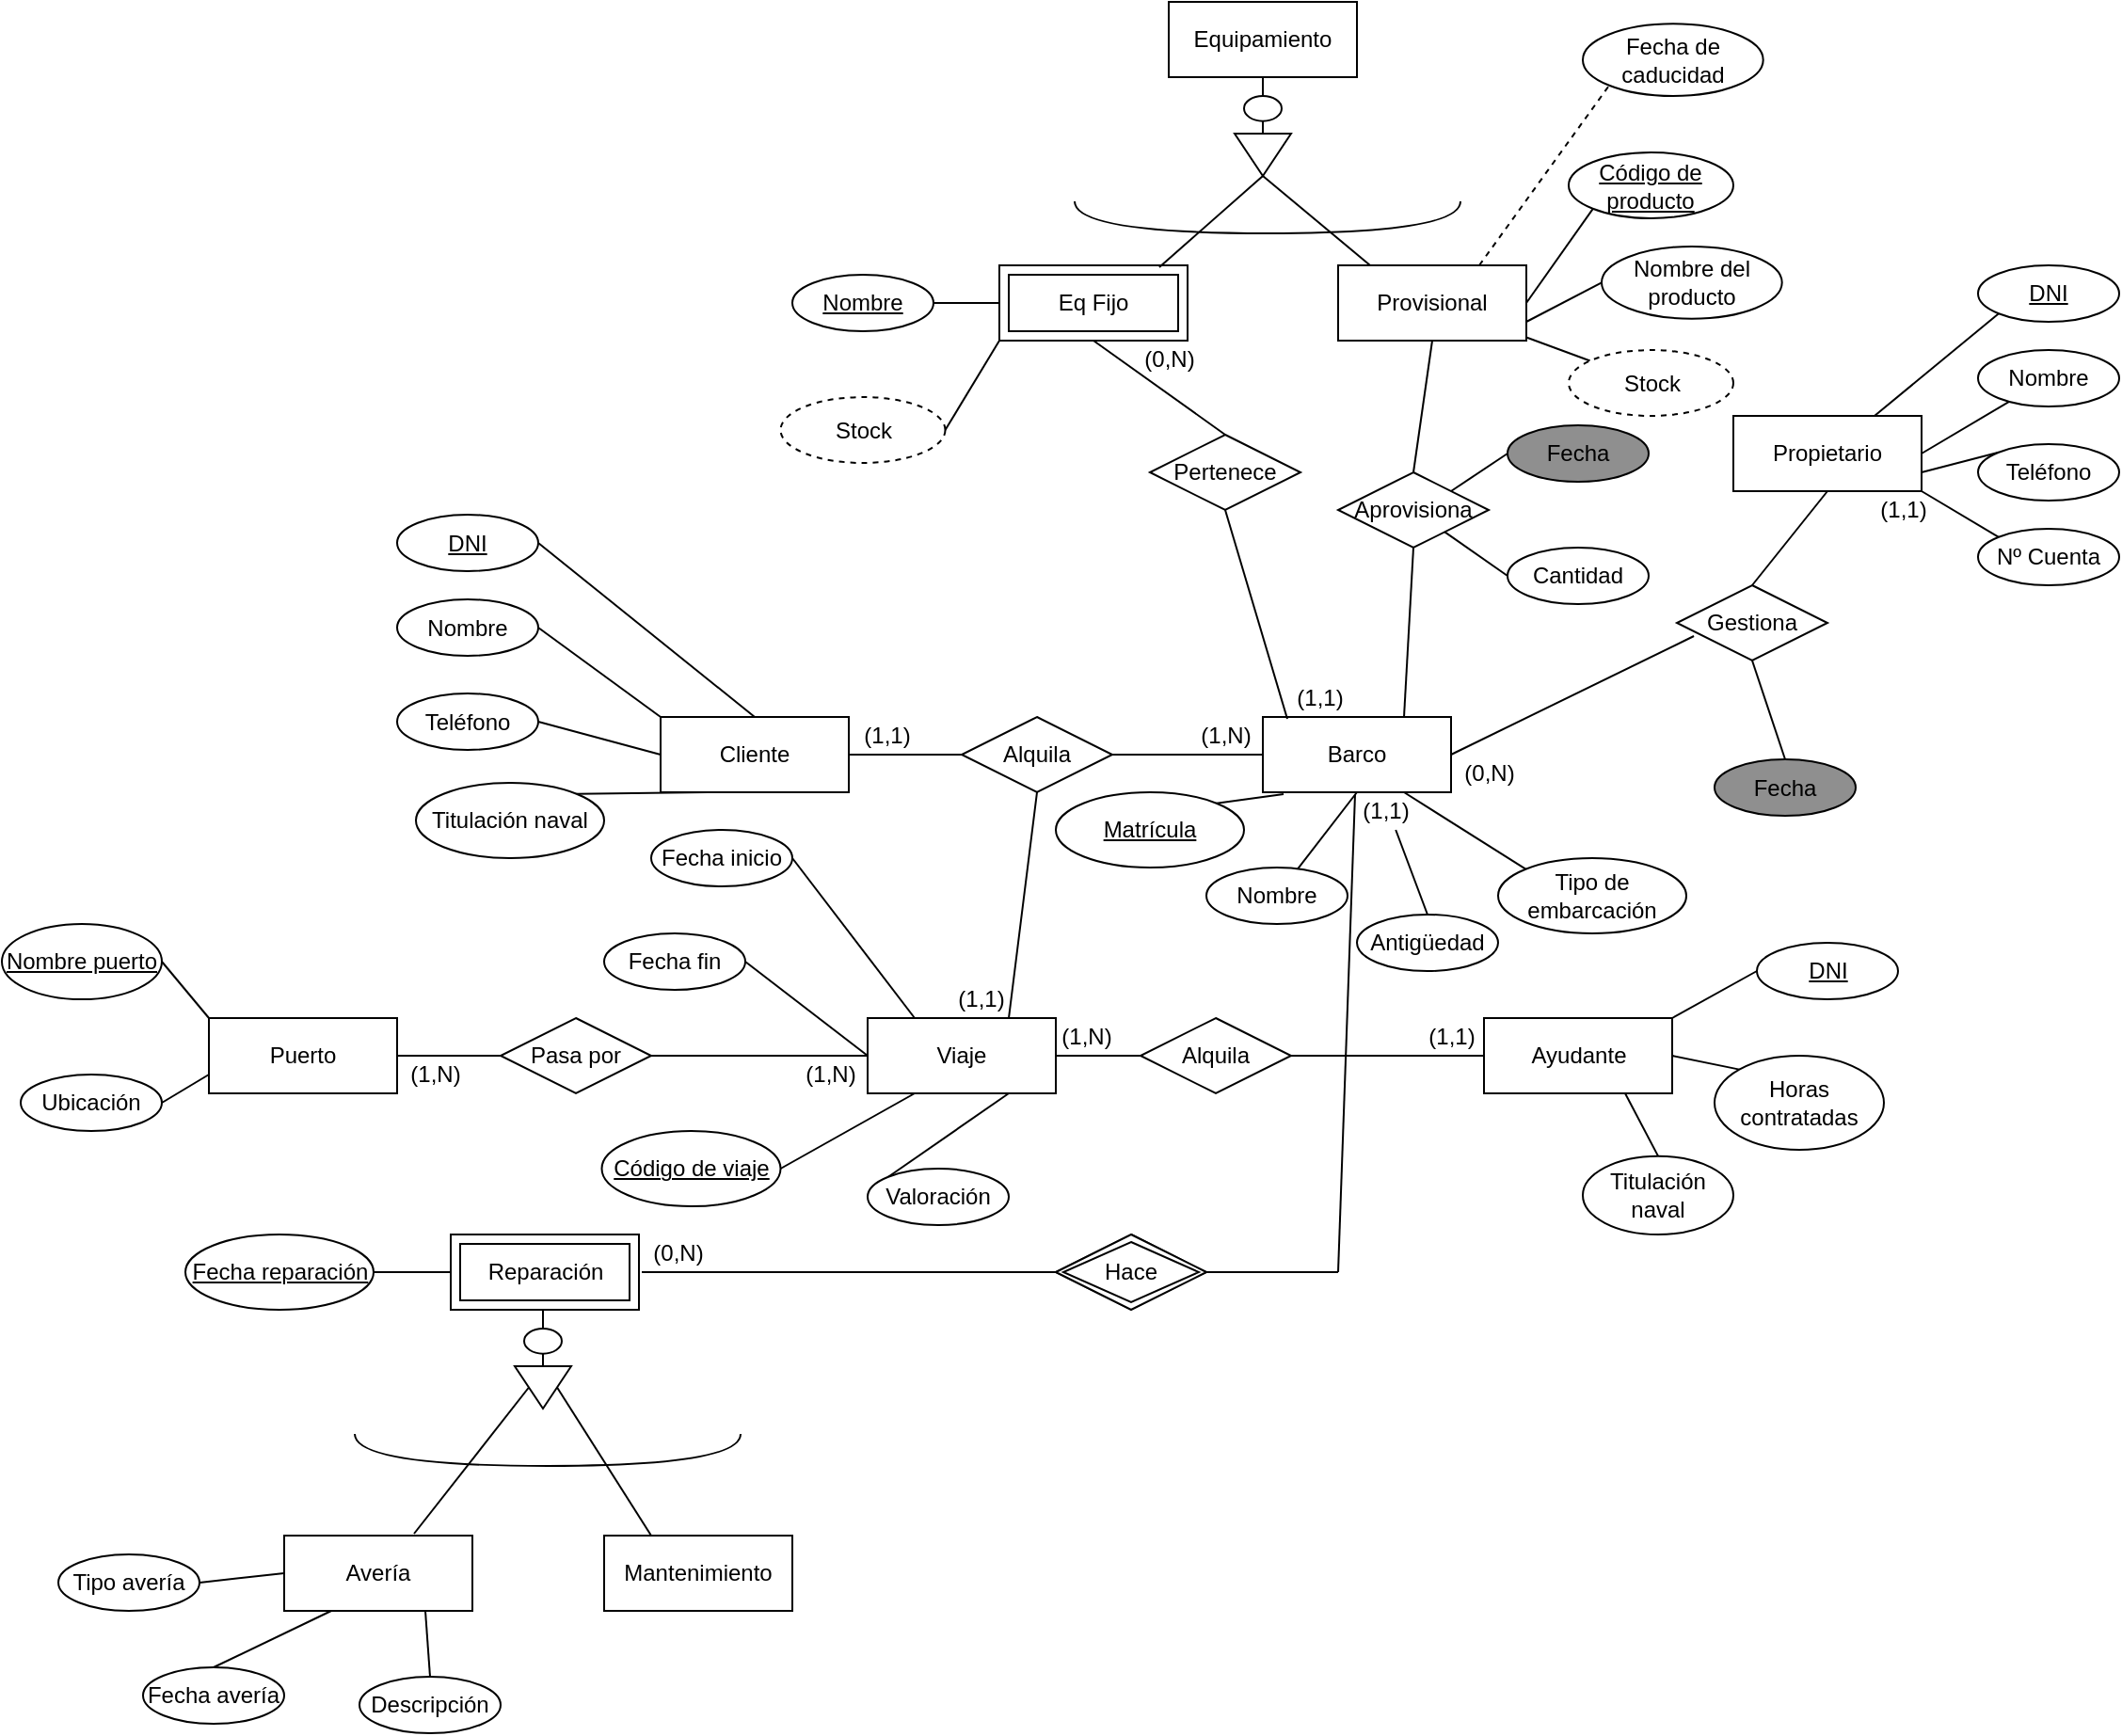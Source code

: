 <mxfile version="13.9.0" type="device"><diagram id="R2lEEEUBdFMjLlhIrx00" name="Page-1"><mxGraphModel dx="2073" dy="908" grid="0" gridSize="10" guides="1" tooltips="1" connect="1" arrows="1" fold="1" page="0" pageScale="1" pageWidth="850" pageHeight="1100" math="0" shadow="0" extFonts="Permanent Marker^https://fonts.googleapis.com/css?family=Permanent+Marker"><root><mxCell id="0"/><mxCell id="1" parent="0"/><mxCell id="QF-dK1uG4Sk2gMCB4cIY-15" style="edgeStyle=none;rounded=0;orthogonalLoop=1;jettySize=auto;html=1;exitX=0.11;exitY=1.025;exitDx=0;exitDy=0;endArrow=none;endFill=0;strokeColor=#000000;entryX=1;entryY=0;entryDx=0;entryDy=0;exitPerimeter=0;" parent="1" source="QF-dK1uG4Sk2gMCB4cIY-2" target="QF-dK1uG4Sk2gMCB4cIY-14" edge="1"><mxGeometry relative="1" as="geometry"><mxPoint x="185" y="70" as="targetPoint"/></mxGeometry></mxCell><mxCell id="QF-dK1uG4Sk2gMCB4cIY-17" style="edgeStyle=none;rounded=0;orthogonalLoop=1;jettySize=auto;html=1;exitX=1;exitY=0.5;exitDx=0;exitDy=0;endArrow=none;endFill=0;strokeColor=#000000;entryX=0.113;entryY=0.675;entryDx=0;entryDy=0;entryPerimeter=0;" parent="1" source="QF-dK1uG4Sk2gMCB4cIY-2" target="QF-dK1uG4Sk2gMCB4cIY-25" edge="1"><mxGeometry relative="1" as="geometry"><mxPoint x="480" y="330" as="targetPoint"/></mxGeometry></mxCell><mxCell id="QF-dK1uG4Sk2gMCB4cIY-24" style="edgeStyle=none;rounded=0;orthogonalLoop=1;jettySize=auto;html=1;exitX=1;exitY=0.5;exitDx=0;exitDy=0;entryX=0;entryY=0.5;entryDx=0;entryDy=0;endArrow=none;endFill=0;strokeColor=#000000;" parent="1" source="QF-dK1uG4Sk2gMCB4cIY-2" target="QF-dK1uG4Sk2gMCB4cIY-19" edge="1"><mxGeometry relative="1" as="geometry"/></mxCell><mxCell id="zEP2oecPzIsx3I8dMnCr-19" style="edgeStyle=none;rounded=0;orthogonalLoop=1;jettySize=auto;html=1;exitX=0.5;exitY=1;exitDx=0;exitDy=0;endArrow=none;endFill=0;" parent="1" source="QF-dK1uG4Sk2gMCB4cIY-2" target="zEP2oecPzIsx3I8dMnCr-17" edge="1"><mxGeometry relative="1" as="geometry"/></mxCell><mxCell id="QF-dK1uG4Sk2gMCB4cIY-2" value="Barco" style="whiteSpace=wrap;html=1;align=center;" parent="1" vertex="1"><mxGeometry x="370" y="390" width="100" height="40" as="geometry"/></mxCell><mxCell id="zEP2oecPzIsx3I8dMnCr-6" style="rounded=0;orthogonalLoop=1;jettySize=auto;html=1;exitX=1;exitY=0.75;exitDx=0;exitDy=0;entryX=0;entryY=0;entryDx=0;entryDy=0;endArrow=none;endFill=0;" parent="1" source="QF-dK1uG4Sk2gMCB4cIY-5" target="zEP2oecPzIsx3I8dMnCr-3" edge="1"><mxGeometry relative="1" as="geometry"/></mxCell><mxCell id="zEP2oecPzIsx3I8dMnCr-7" style="edgeStyle=none;rounded=0;orthogonalLoop=1;jettySize=auto;html=1;exitX=1;exitY=0.5;exitDx=0;exitDy=0;endArrow=none;endFill=0;" parent="1" source="QF-dK1uG4Sk2gMCB4cIY-5" target="zEP2oecPzIsx3I8dMnCr-2" edge="1"><mxGeometry relative="1" as="geometry"/></mxCell><mxCell id="zEP2oecPzIsx3I8dMnCr-8" style="edgeStyle=none;rounded=0;orthogonalLoop=1;jettySize=auto;html=1;exitX=0.75;exitY=0;exitDx=0;exitDy=0;entryX=0;entryY=1;entryDx=0;entryDy=0;endArrow=none;endFill=0;" parent="1" source="QF-dK1uG4Sk2gMCB4cIY-5" target="zEP2oecPzIsx3I8dMnCr-1" edge="1"><mxGeometry relative="1" as="geometry"/></mxCell><mxCell id="zEP2oecPzIsx3I8dMnCr-31" style="edgeStyle=none;rounded=0;orthogonalLoop=1;jettySize=auto;html=1;exitX=1;exitY=1;exitDx=0;exitDy=0;entryX=0;entryY=0;entryDx=0;entryDy=0;endArrow=none;endFill=0;" parent="1" source="QF-dK1uG4Sk2gMCB4cIY-5" target="zEP2oecPzIsx3I8dMnCr-30" edge="1"><mxGeometry relative="1" as="geometry"/></mxCell><mxCell id="QF-dK1uG4Sk2gMCB4cIY-5" value="Propietario" style="whiteSpace=wrap;html=1;align=center;" parent="1" vertex="1"><mxGeometry x="620" y="230" width="100" height="40" as="geometry"/></mxCell><mxCell id="QF-dK1uG4Sk2gMCB4cIY-6" value="&lt;div&gt;Cliente&lt;/div&gt;" style="whiteSpace=wrap;html=1;align=center;" parent="1" vertex="1"><mxGeometry x="50" y="390" width="100" height="40" as="geometry"/></mxCell><mxCell id="zEP2oecPzIsx3I8dMnCr-98" style="edgeStyle=none;rounded=0;orthogonalLoop=1;jettySize=auto;html=1;exitX=1;exitY=0;exitDx=0;exitDy=0;entryX=0;entryY=0.5;entryDx=0;entryDy=0;endArrow=none;endFill=0;" parent="1" source="QF-dK1uG4Sk2gMCB4cIY-7" target="zEP2oecPzIsx3I8dMnCr-97" edge="1"><mxGeometry relative="1" as="geometry"/></mxCell><mxCell id="zEP2oecPzIsx3I8dMnCr-99" style="edgeStyle=none;rounded=0;orthogonalLoop=1;jettySize=auto;html=1;exitX=1;exitY=0.5;exitDx=0;exitDy=0;entryX=0;entryY=0;entryDx=0;entryDy=0;endArrow=none;endFill=0;" parent="1" source="QF-dK1uG4Sk2gMCB4cIY-7" target="zEP2oecPzIsx3I8dMnCr-96" edge="1"><mxGeometry relative="1" as="geometry"/></mxCell><mxCell id="zEP2oecPzIsx3I8dMnCr-100" style="edgeStyle=none;rounded=0;orthogonalLoop=1;jettySize=auto;html=1;exitX=0.75;exitY=1;exitDx=0;exitDy=0;entryX=0.5;entryY=0;entryDx=0;entryDy=0;endArrow=none;endFill=0;" parent="1" source="QF-dK1uG4Sk2gMCB4cIY-7" target="zEP2oecPzIsx3I8dMnCr-95" edge="1"><mxGeometry relative="1" as="geometry"/></mxCell><mxCell id="QF-dK1uG4Sk2gMCB4cIY-7" value="Ayudante" style="whiteSpace=wrap;html=1;align=center;" parent="1" vertex="1"><mxGeometry x="487.5" y="550" width="100" height="40" as="geometry"/></mxCell><mxCell id="zEP2oecPzIsx3I8dMnCr-85" style="edgeStyle=none;rounded=0;orthogonalLoop=1;jettySize=auto;html=1;exitX=0.75;exitY=1;exitDx=0;exitDy=0;entryX=0;entryY=0;entryDx=0;entryDy=0;endArrow=none;endFill=0;" parent="1" source="QF-dK1uG4Sk2gMCB4cIY-8" target="zEP2oecPzIsx3I8dMnCr-84" edge="1"><mxGeometry relative="1" as="geometry"/></mxCell><mxCell id="zEP2oecPzIsx3I8dMnCr-87" style="edgeStyle=none;rounded=0;orthogonalLoop=1;jettySize=auto;html=1;exitX=0;exitY=0.5;exitDx=0;exitDy=0;endArrow=none;endFill=0;" parent="1" source="QF-dK1uG4Sk2gMCB4cIY-10" edge="1"><mxGeometry relative="1" as="geometry"><mxPoint x="-20" y="570" as="targetPoint"/></mxGeometry></mxCell><mxCell id="zEP2oecPzIsx3I8dMnCr-94" style="edgeStyle=none;rounded=0;orthogonalLoop=1;jettySize=auto;html=1;exitX=1;exitY=0.5;exitDx=0;exitDy=0;entryX=0;entryY=0.5;entryDx=0;entryDy=0;endArrow=none;endFill=0;" parent="1" source="QF-dK1uG4Sk2gMCB4cIY-8" target="zEP2oecPzIsx3I8dMnCr-92" edge="1"><mxGeometry relative="1" as="geometry"/></mxCell><mxCell id="QF-dK1uG4Sk2gMCB4cIY-8" value="Viaje" style="whiteSpace=wrap;html=1;align=center;" parent="1" vertex="1"><mxGeometry x="160" y="550" width="100" height="40" as="geometry"/></mxCell><mxCell id="QF-dK1uG4Sk2gMCB4cIY-9" value="Mantenimiento" style="whiteSpace=wrap;html=1;align=center;" parent="1" vertex="1"><mxGeometry x="20" y="825" width="100" height="40" as="geometry"/></mxCell><mxCell id="QF-dK1uG4Sk2gMCB4cIY-40" style="edgeStyle=none;rounded=0;orthogonalLoop=1;jettySize=auto;html=1;exitX=0.5;exitY=1;exitDx=0;exitDy=0;endArrow=none;endFill=0;strokeColor=#000000;entryX=0.5;entryY=0;entryDx=0;entryDy=0;" parent="1" source="QF-dK1uG4Sk2gMCB4cIY-13" target="QF-dK1uG4Sk2gMCB4cIY-47" edge="1"><mxGeometry relative="1" as="geometry"/></mxCell><mxCell id="QF-dK1uG4Sk2gMCB4cIY-53" style="edgeStyle=none;rounded=0;orthogonalLoop=1;jettySize=auto;html=1;exitX=0;exitY=0.5;exitDx=0;exitDy=0;entryX=1;entryY=0.5;entryDx=0;entryDy=0;endArrow=none;endFill=0;strokeColor=#000000;" parent="1" source="QF-dK1uG4Sk2gMCB4cIY-13" target="QF-dK1uG4Sk2gMCB4cIY-52" edge="1"><mxGeometry relative="1" as="geometry"/></mxCell><mxCell id="QF-dK1uG4Sk2gMCB4cIY-13" value="Eq Fijo" style="shape=ext;margin=3;double=1;whiteSpace=wrap;html=1;align=center;strokeColor=#000000;" parent="1" vertex="1"><mxGeometry x="230" y="150" width="100" height="40" as="geometry"/></mxCell><mxCell id="QF-dK1uG4Sk2gMCB4cIY-14" value="Matrícula" style="ellipse;whiteSpace=wrap;html=1;align=center;fontStyle=4;strokeColor=#000000;" parent="1" vertex="1"><mxGeometry x="260" y="430" width="100" height="40" as="geometry"/></mxCell><mxCell id="QF-dK1uG4Sk2gMCB4cIY-23" style="edgeStyle=none;rounded=0;orthogonalLoop=1;jettySize=auto;html=1;exitX=1;exitY=0.5;exitDx=0;exitDy=0;entryX=1;entryY=0.5;entryDx=0;entryDy=0;endArrow=none;endFill=0;strokeColor=#000000;" parent="1" source="QF-dK1uG4Sk2gMCB4cIY-19" target="QF-dK1uG4Sk2gMCB4cIY-6" edge="1"><mxGeometry relative="1" as="geometry"/></mxCell><mxCell id="zEP2oecPzIsx3I8dMnCr-77" style="edgeStyle=none;rounded=0;orthogonalLoop=1;jettySize=auto;html=1;exitX=0.5;exitY=1;exitDx=0;exitDy=0;entryX=0.75;entryY=0;entryDx=0;entryDy=0;endArrow=none;endFill=0;" parent="1" source="QF-dK1uG4Sk2gMCB4cIY-19" target="QF-dK1uG4Sk2gMCB4cIY-8" edge="1"><mxGeometry relative="1" as="geometry"/></mxCell><mxCell id="QF-dK1uG4Sk2gMCB4cIY-19" value="Alquila" style="shape=rhombus;perimeter=rhombusPerimeter;whiteSpace=wrap;html=1;align=center;strokeColor=#000000;" parent="1" vertex="1"><mxGeometry x="210" y="390" width="80" height="40" as="geometry"/></mxCell><mxCell id="QF-dK1uG4Sk2gMCB4cIY-29" style="edgeStyle=none;rounded=0;orthogonalLoop=1;jettySize=auto;html=1;exitX=0.5;exitY=0;exitDx=0;exitDy=0;entryX=0.5;entryY=1;entryDx=0;entryDy=0;endArrow=none;endFill=0;strokeColor=#000000;" parent="1" source="QF-dK1uG4Sk2gMCB4cIY-25" target="QF-dK1uG4Sk2gMCB4cIY-5" edge="1"><mxGeometry relative="1" as="geometry"/></mxCell><mxCell id="QF-dK1uG4Sk2gMCB4cIY-25" value="Gestiona" style="shape=rhombus;perimeter=rhombusPerimeter;whiteSpace=wrap;html=1;align=center;strokeColor=#000000;" parent="1" vertex="1"><mxGeometry x="590" y="320" width="80" height="40" as="geometry"/></mxCell><mxCell id="QF-dK1uG4Sk2gMCB4cIY-30" value="(1,1)" style="text;html=1;align=center;verticalAlign=middle;resizable=0;points=[];autosize=1;" parent="1" vertex="1"><mxGeometry x="150" y="390" width="40" height="20" as="geometry"/></mxCell><mxCell id="QF-dK1uG4Sk2gMCB4cIY-31" value="(1,N)" style="text;html=1;align=center;verticalAlign=middle;resizable=0;points=[];autosize=1;" parent="1" vertex="1"><mxGeometry x="330" y="390" width="40" height="20" as="geometry"/></mxCell><mxCell id="QF-dK1uG4Sk2gMCB4cIY-32" value="(0,N)" style="text;html=1;align=center;verticalAlign=middle;resizable=0;points=[];autosize=1;" parent="1" vertex="1"><mxGeometry x="470" y="410" width="40" height="20" as="geometry"/></mxCell><mxCell id="QF-dK1uG4Sk2gMCB4cIY-33" value="(1,1)" style="text;html=1;align=center;verticalAlign=middle;resizable=0;points=[];autosize=1;" parent="1" vertex="1"><mxGeometry x="690" y="270" width="40" height="20" as="geometry"/></mxCell><mxCell id="QF-dK1uG4Sk2gMCB4cIY-60" style="edgeStyle=none;rounded=0;orthogonalLoop=1;jettySize=auto;html=1;exitX=1;exitY=0.5;exitDx=0;exitDy=0;entryX=0;entryY=1;entryDx=0;entryDy=0;endArrow=none;endFill=0;strokeColor=#000000;" parent="1" source="QF-dK1uG4Sk2gMCB4cIY-34" target="QF-dK1uG4Sk2gMCB4cIY-59" edge="1"><mxGeometry relative="1" as="geometry"/></mxCell><mxCell id="zEP2oecPzIsx3I8dMnCr-25" style="edgeStyle=none;rounded=0;orthogonalLoop=1;jettySize=auto;html=1;exitX=1;exitY=0.75;exitDx=0;exitDy=0;entryX=0;entryY=0.5;entryDx=0;entryDy=0;endArrow=none;endFill=0;" parent="1" source="QF-dK1uG4Sk2gMCB4cIY-34" target="zEP2oecPzIsx3I8dMnCr-24" edge="1"><mxGeometry relative="1" as="geometry"/></mxCell><mxCell id="zEP2oecPzIsx3I8dMnCr-26" style="edgeStyle=none;rounded=0;orthogonalLoop=1;jettySize=auto;html=1;exitX=0.75;exitY=0;exitDx=0;exitDy=0;endArrow=none;endFill=0;entryX=0;entryY=1;entryDx=0;entryDy=0;dashed=1;" parent="1" source="QF-dK1uG4Sk2gMCB4cIY-34" target="zEP2oecPzIsx3I8dMnCr-27" edge="1"><mxGeometry relative="1" as="geometry"><mxPoint x="540" y="60" as="targetPoint"/></mxGeometry></mxCell><mxCell id="QF-dK1uG4Sk2gMCB4cIY-34" value="Provisional" style="whiteSpace=wrap;html=1;align=center;" parent="1" vertex="1"><mxGeometry x="410" y="150" width="100" height="40" as="geometry"/></mxCell><mxCell id="QF-dK1uG4Sk2gMCB4cIY-42" style="edgeStyle=none;rounded=0;orthogonalLoop=1;jettySize=auto;html=1;exitX=0.5;exitY=1;exitDx=0;exitDy=0;entryX=0.5;entryY=0;entryDx=0;entryDy=0;endArrow=none;endFill=0;strokeColor=#000000;" parent="1" source="QF-dK1uG4Sk2gMCB4cIY-35" target="QF-dK1uG4Sk2gMCB4cIY-41" edge="1"><mxGeometry relative="1" as="geometry"/></mxCell><mxCell id="QF-dK1uG4Sk2gMCB4cIY-35" value="Equipamiento" style="whiteSpace=wrap;html=1;align=center;" parent="1" vertex="1"><mxGeometry x="320" y="10" width="100" height="40" as="geometry"/></mxCell><mxCell id="QF-dK1uG4Sk2gMCB4cIY-44" style="edgeStyle=none;rounded=0;orthogonalLoop=1;jettySize=auto;html=1;exitX=1;exitY=0.5;exitDx=0;exitDy=0;entryX=0.17;entryY=0;entryDx=0;entryDy=0;entryPerimeter=0;endArrow=none;endFill=0;strokeColor=#000000;" parent="1" source="QF-dK1uG4Sk2gMCB4cIY-38" target="QF-dK1uG4Sk2gMCB4cIY-34" edge="1"><mxGeometry relative="1" as="geometry"/></mxCell><mxCell id="QF-dK1uG4Sk2gMCB4cIY-45" style="edgeStyle=none;rounded=0;orthogonalLoop=1;jettySize=auto;html=1;exitX=1;exitY=0.5;exitDx=0;exitDy=0;entryX=0.85;entryY=0.025;entryDx=0;entryDy=0;entryPerimeter=0;endArrow=none;endFill=0;strokeColor=#000000;" parent="1" source="QF-dK1uG4Sk2gMCB4cIY-38" target="QF-dK1uG4Sk2gMCB4cIY-13" edge="1"><mxGeometry relative="1" as="geometry"/></mxCell><mxCell id="QF-dK1uG4Sk2gMCB4cIY-38" value="" style="triangle;whiteSpace=wrap;html=1;strokeColor=#000000;direction=south;" parent="1" vertex="1"><mxGeometry x="355" y="80" width="30" height="22.5" as="geometry"/></mxCell><mxCell id="QF-dK1uG4Sk2gMCB4cIY-43" style="edgeStyle=none;rounded=0;orthogonalLoop=1;jettySize=auto;html=1;exitX=0.5;exitY=1;exitDx=0;exitDy=0;entryX=0;entryY=0.5;entryDx=0;entryDy=0;endArrow=none;endFill=0;strokeColor=#000000;" parent="1" source="QF-dK1uG4Sk2gMCB4cIY-41" target="QF-dK1uG4Sk2gMCB4cIY-38" edge="1"><mxGeometry relative="1" as="geometry"/></mxCell><mxCell id="QF-dK1uG4Sk2gMCB4cIY-41" value="" style="ellipse;whiteSpace=wrap;html=1;strokeColor=#000000;" parent="1" vertex="1"><mxGeometry x="360" y="60" width="20" height="13.33" as="geometry"/></mxCell><mxCell id="QF-dK1uG4Sk2gMCB4cIY-46" value="" style="endArrow=none;html=1;strokeColor=#000000;edgeStyle=orthogonalEdgeStyle;curved=1;" parent="1" edge="1"><mxGeometry width="50" height="50" relative="1" as="geometry"><mxPoint x="270" y="116" as="sourcePoint"/><mxPoint x="475" y="116" as="targetPoint"/><Array as="points"><mxPoint x="270" y="133"/><mxPoint x="475" y="133"/></Array></mxGeometry></mxCell><mxCell id="QF-dK1uG4Sk2gMCB4cIY-48" style="rounded=0;orthogonalLoop=1;jettySize=auto;html=1;exitX=0.5;exitY=1;exitDx=0;exitDy=0;entryX=0.13;entryY=0.025;entryDx=0;entryDy=0;endArrow=none;endFill=0;strokeColor=#000000;entryPerimeter=0;" parent="1" source="QF-dK1uG4Sk2gMCB4cIY-47" target="QF-dK1uG4Sk2gMCB4cIY-2" edge="1"><mxGeometry relative="1" as="geometry"/></mxCell><mxCell id="QF-dK1uG4Sk2gMCB4cIY-47" value="Pertenece" style="shape=rhombus;perimeter=rhombusPerimeter;whiteSpace=wrap;html=1;align=center;strokeColor=#000000;" parent="1" vertex="1"><mxGeometry x="310" y="240" width="80" height="40" as="geometry"/></mxCell><mxCell id="QF-dK1uG4Sk2gMCB4cIY-49" value="(1,1)" style="text;html=1;align=center;verticalAlign=middle;resizable=0;points=[];autosize=1;" parent="1" vertex="1"><mxGeometry x="380" y="370" width="40" height="20" as="geometry"/></mxCell><mxCell id="QF-dK1uG4Sk2gMCB4cIY-51" value="(0,N)" style="text;html=1;align=center;verticalAlign=middle;resizable=0;points=[];autosize=1;" parent="1" vertex="1"><mxGeometry x="300" y="190" width="40" height="20" as="geometry"/></mxCell><mxCell id="QF-dK1uG4Sk2gMCB4cIY-52" value="&lt;u&gt;Nombre&lt;/u&gt;" style="ellipse;whiteSpace=wrap;html=1;align=center;strokeColor=#000000;" parent="1" vertex="1"><mxGeometry x="120" y="155" width="75" height="30" as="geometry"/></mxCell><mxCell id="QF-dK1uG4Sk2gMCB4cIY-56" style="edgeStyle=none;rounded=0;orthogonalLoop=1;jettySize=auto;html=1;exitX=0.5;exitY=1;exitDx=0;exitDy=0;entryX=0.75;entryY=0;entryDx=0;entryDy=0;endArrow=none;endFill=0;strokeColor=#000000;" parent="1" source="QF-dK1uG4Sk2gMCB4cIY-54" target="QF-dK1uG4Sk2gMCB4cIY-2" edge="1"><mxGeometry relative="1" as="geometry"/></mxCell><mxCell id="QF-dK1uG4Sk2gMCB4cIY-57" style="edgeStyle=none;rounded=0;orthogonalLoop=1;jettySize=auto;html=1;exitX=0.5;exitY=0;exitDx=0;exitDy=0;entryX=0.5;entryY=1;entryDx=0;entryDy=0;endArrow=none;endFill=0;strokeColor=#000000;" parent="1" source="QF-dK1uG4Sk2gMCB4cIY-54" target="QF-dK1uG4Sk2gMCB4cIY-34" edge="1"><mxGeometry relative="1" as="geometry"/></mxCell><mxCell id="zEP2oecPzIsx3I8dMnCr-22" style="edgeStyle=none;rounded=0;orthogonalLoop=1;jettySize=auto;html=1;exitX=1;exitY=0;exitDx=0;exitDy=0;entryX=0;entryY=0.5;entryDx=0;entryDy=0;endArrow=none;endFill=0;" parent="1" source="QF-dK1uG4Sk2gMCB4cIY-54" target="zEP2oecPzIsx3I8dMnCr-20" edge="1"><mxGeometry relative="1" as="geometry"/></mxCell><mxCell id="QF-dK1uG4Sk2gMCB4cIY-54" value="Aprovisiona" style="shape=rhombus;perimeter=rhombusPerimeter;whiteSpace=wrap;html=1;align=center;strokeColor=#000000;" parent="1" vertex="1"><mxGeometry x="410" y="260" width="80" height="40" as="geometry"/></mxCell><mxCell id="QF-dK1uG4Sk2gMCB4cIY-59" value="Código de producto" style="ellipse;whiteSpace=wrap;html=1;align=center;strokeColor=#000000;fontStyle=4" parent="1" vertex="1"><mxGeometry x="532.49" y="90" width="87.5" height="35" as="geometry"/></mxCell><mxCell id="QF-dK1uG4Sk2gMCB4cIY-62" value="" style="edgeStyle=none;rounded=0;orthogonalLoop=1;jettySize=auto;html=1;endArrow=none;endFill=0;strokeColor=#000000;" parent="1" source="QF-dK1uG4Sk2gMCB4cIY-61" target="QF-dK1uG4Sk2gMCB4cIY-34" edge="1"><mxGeometry relative="1" as="geometry"/></mxCell><mxCell id="QF-dK1uG4Sk2gMCB4cIY-61" value="Stock" style="ellipse;whiteSpace=wrap;html=1;align=center;strokeColor=#000000;dashed=1;" parent="1" vertex="1"><mxGeometry x="532.5" y="195" width="87.5" height="35" as="geometry"/></mxCell><mxCell id="zEP2oecPzIsx3I8dMnCr-1" value="&lt;u&gt;DNI&lt;/u&gt;" style="ellipse;whiteSpace=wrap;html=1;align=center;strokeColor=#000000;" parent="1" vertex="1"><mxGeometry x="750" y="150" width="75" height="30" as="geometry"/></mxCell><mxCell id="zEP2oecPzIsx3I8dMnCr-2" value="Nombre" style="ellipse;whiteSpace=wrap;html=1;align=center;strokeColor=#000000;" parent="1" vertex="1"><mxGeometry x="750" y="195" width="75" height="30" as="geometry"/></mxCell><mxCell id="zEP2oecPzIsx3I8dMnCr-3" value="Teléfono" style="ellipse;whiteSpace=wrap;html=1;align=center;strokeColor=#000000;" parent="1" vertex="1"><mxGeometry x="750" y="245" width="75" height="30" as="geometry"/></mxCell><mxCell id="zEP2oecPzIsx3I8dMnCr-12" style="edgeStyle=none;rounded=0;orthogonalLoop=1;jettySize=auto;html=1;exitX=1;exitY=0.5;exitDx=0;exitDy=0;entryX=0.5;entryY=0;entryDx=0;entryDy=0;endArrow=none;endFill=0;" parent="1" source="zEP2oecPzIsx3I8dMnCr-9" target="QF-dK1uG4Sk2gMCB4cIY-6" edge="1"><mxGeometry relative="1" as="geometry"><mxPoint x="20" y="335" as="targetPoint"/></mxGeometry></mxCell><mxCell id="zEP2oecPzIsx3I8dMnCr-9" value="&lt;u&gt;DNI&lt;/u&gt;" style="ellipse;whiteSpace=wrap;html=1;align=center;strokeColor=#000000;" parent="1" vertex="1"><mxGeometry x="-90" y="282.5" width="75" height="30" as="geometry"/></mxCell><mxCell id="zEP2oecPzIsx3I8dMnCr-13" style="edgeStyle=none;rounded=0;orthogonalLoop=1;jettySize=auto;html=1;exitX=1;exitY=0.5;exitDx=0;exitDy=0;entryX=0;entryY=0;entryDx=0;entryDy=0;endArrow=none;endFill=0;" parent="1" source="zEP2oecPzIsx3I8dMnCr-10" target="QF-dK1uG4Sk2gMCB4cIY-6" edge="1"><mxGeometry relative="1" as="geometry"><mxPoint x="20" y="345" as="targetPoint"/></mxGeometry></mxCell><mxCell id="zEP2oecPzIsx3I8dMnCr-10" value="Nombre" style="ellipse;whiteSpace=wrap;html=1;align=center;strokeColor=#000000;" parent="1" vertex="1"><mxGeometry x="-90" y="327.5" width="75" height="30" as="geometry"/></mxCell><mxCell id="zEP2oecPzIsx3I8dMnCr-14" style="edgeStyle=none;rounded=0;orthogonalLoop=1;jettySize=auto;html=1;exitX=1;exitY=0.5;exitDx=0;exitDy=0;entryX=0;entryY=0.5;entryDx=0;entryDy=0;endArrow=none;endFill=0;" parent="1" source="zEP2oecPzIsx3I8dMnCr-11" target="QF-dK1uG4Sk2gMCB4cIY-6" edge="1"><mxGeometry relative="1" as="geometry"><mxPoint x="20" y="365" as="targetPoint"/></mxGeometry></mxCell><mxCell id="zEP2oecPzIsx3I8dMnCr-11" value="Teléfono" style="ellipse;whiteSpace=wrap;html=1;align=center;strokeColor=#000000;" parent="1" vertex="1"><mxGeometry x="-90" y="377.5" width="75" height="30" as="geometry"/></mxCell><mxCell id="zEP2oecPzIsx3I8dMnCr-16" style="edgeStyle=none;rounded=0;orthogonalLoop=1;jettySize=auto;html=1;exitX=1;exitY=0.5;exitDx=0;exitDy=0;entryX=0;entryY=1;entryDx=0;entryDy=0;endArrow=none;endFill=0;" parent="1" source="zEP2oecPzIsx3I8dMnCr-15" target="QF-dK1uG4Sk2gMCB4cIY-13" edge="1"><mxGeometry relative="1" as="geometry"/></mxCell><mxCell id="zEP2oecPzIsx3I8dMnCr-15" value="Stock" style="ellipse;whiteSpace=wrap;html=1;align=center;strokeColor=#000000;dashed=1;" parent="1" vertex="1"><mxGeometry x="113.75" y="220" width="87.5" height="35" as="geometry"/></mxCell><mxCell id="zEP2oecPzIsx3I8dMnCr-17" value="Nombre" style="ellipse;whiteSpace=wrap;html=1;align=center;strokeColor=#000000;" parent="1" vertex="1"><mxGeometry x="340" y="470" width="75" height="30" as="geometry"/></mxCell><mxCell id="zEP2oecPzIsx3I8dMnCr-20" value="Fecha" style="ellipse;whiteSpace=wrap;html=1;align=center;strokeColor=#000000;fillColor=#8F8F8F;" parent="1" vertex="1"><mxGeometry x="500" y="235" width="75" height="30" as="geometry"/></mxCell><mxCell id="zEP2oecPzIsx3I8dMnCr-23" style="edgeStyle=none;rounded=0;orthogonalLoop=1;jettySize=auto;html=1;exitX=0;exitY=0.5;exitDx=0;exitDy=0;endArrow=none;endFill=0;" parent="1" source="zEP2oecPzIsx3I8dMnCr-21" target="QF-dK1uG4Sk2gMCB4cIY-54" edge="1"><mxGeometry relative="1" as="geometry"/></mxCell><mxCell id="zEP2oecPzIsx3I8dMnCr-21" value="Cantidad" style="ellipse;whiteSpace=wrap;html=1;align=center;strokeColor=#000000;" parent="1" vertex="1"><mxGeometry x="500" y="300" width="75" height="30" as="geometry"/></mxCell><mxCell id="zEP2oecPzIsx3I8dMnCr-24" value="Nombre del producto" style="ellipse;whiteSpace=wrap;html=1;align=center;strokeColor=#000000;" parent="1" vertex="1"><mxGeometry x="550.0" y="140" width="95.85" height="38.34" as="geometry"/></mxCell><mxCell id="zEP2oecPzIsx3I8dMnCr-27" value="Fecha de caducidad" style="ellipse;whiteSpace=wrap;html=1;align=center;strokeColor=#000000;" parent="1" vertex="1"><mxGeometry x="540.0" y="21.66" width="95.85" height="38.34" as="geometry"/></mxCell><mxCell id="zEP2oecPzIsx3I8dMnCr-29" style="edgeStyle=none;rounded=0;orthogonalLoop=1;jettySize=auto;html=1;exitX=1;exitY=0;exitDx=0;exitDy=0;entryX=0.25;entryY=1;entryDx=0;entryDy=0;endArrow=none;endFill=0;" parent="1" source="zEP2oecPzIsx3I8dMnCr-28" target="QF-dK1uG4Sk2gMCB4cIY-6" edge="1"><mxGeometry relative="1" as="geometry"/></mxCell><mxCell id="zEP2oecPzIsx3I8dMnCr-28" value="Titulación naval" style="ellipse;whiteSpace=wrap;html=1;align=center;strokeColor=#000000;" parent="1" vertex="1"><mxGeometry x="-80" y="425" width="100" height="40" as="geometry"/></mxCell><mxCell id="zEP2oecPzIsx3I8dMnCr-30" value="Nº Cuenta" style="ellipse;whiteSpace=wrap;html=1;align=center;strokeColor=#000000;" parent="1" vertex="1"><mxGeometry x="750" y="290" width="75" height="30" as="geometry"/></mxCell><mxCell id="zEP2oecPzIsx3I8dMnCr-34" style="edgeStyle=none;rounded=0;orthogonalLoop=1;jettySize=auto;html=1;exitX=0.5;exitY=0;exitDx=0;exitDy=0;entryX=0.5;entryY=1;entryDx=0;entryDy=0;endArrow=none;endFill=0;" parent="1" source="zEP2oecPzIsx3I8dMnCr-33" target="QF-dK1uG4Sk2gMCB4cIY-25" edge="1"><mxGeometry relative="1" as="geometry"/></mxCell><mxCell id="zEP2oecPzIsx3I8dMnCr-33" value="Fecha" style="ellipse;whiteSpace=wrap;html=1;align=center;strokeColor=#000000;fillColor=#8F8F8F;" parent="1" vertex="1"><mxGeometry x="610" y="412.5" width="75" height="30" as="geometry"/></mxCell><mxCell id="zEP2oecPzIsx3I8dMnCr-40" style="edgeStyle=none;rounded=0;orthogonalLoop=1;jettySize=auto;html=1;exitX=0.5;exitY=0;exitDx=0;exitDy=0;entryX=0.64;entryY=1;entryDx=0;entryDy=0;entryPerimeter=0;endArrow=none;endFill=0;" parent="1" source="zEP2oecPzIsx3I8dMnCr-73" target="QF-dK1uG4Sk2gMCB4cIY-2" edge="1"><mxGeometry relative="1" as="geometry"/></mxCell><mxCell id="zEP2oecPzIsx3I8dMnCr-35" value="Antigüedad" style="ellipse;whiteSpace=wrap;html=1;align=center;strokeColor=#000000;" parent="1" vertex="1"><mxGeometry x="420" y="495" width="75" height="30" as="geometry"/></mxCell><mxCell id="zEP2oecPzIsx3I8dMnCr-42" style="edgeStyle=none;rounded=0;orthogonalLoop=1;jettySize=auto;html=1;exitX=0;exitY=0;exitDx=0;exitDy=0;entryX=0.75;entryY=1;entryDx=0;entryDy=0;endArrow=none;endFill=0;" parent="1" source="zEP2oecPzIsx3I8dMnCr-37" target="QF-dK1uG4Sk2gMCB4cIY-2" edge="1"><mxGeometry relative="1" as="geometry"/></mxCell><mxCell id="zEP2oecPzIsx3I8dMnCr-37" value="Tipo de embarcación" style="ellipse;whiteSpace=wrap;html=1;align=center;strokeColor=#000000;" parent="1" vertex="1"><mxGeometry x="495" y="465" width="100" height="40" as="geometry"/></mxCell><mxCell id="zEP2oecPzIsx3I8dMnCr-59" style="edgeStyle=none;rounded=0;orthogonalLoop=1;jettySize=auto;html=1;exitX=1;exitY=0.5;exitDx=0;exitDy=0;endArrow=none;endFill=0;" parent="1" edge="1"><mxGeometry relative="1" as="geometry"><mxPoint x="270" y="685" as="targetPoint"/><mxPoint x="40" y="685" as="sourcePoint"/></mxGeometry></mxCell><mxCell id="zEP2oecPzIsx3I8dMnCr-45" value="Avería" style="whiteSpace=wrap;html=1;align=center;" parent="1" vertex="1"><mxGeometry x="-150" y="825" width="100" height="40" as="geometry"/></mxCell><mxCell id="zEP2oecPzIsx3I8dMnCr-46" style="edgeStyle=none;rounded=0;orthogonalLoop=1;jettySize=auto;html=1;exitX=0.5;exitY=1;exitDx=0;exitDy=0;entryX=0.5;entryY=0;entryDx=0;entryDy=0;endArrow=none;endFill=0;strokeColor=#000000;" parent="1" target="zEP2oecPzIsx3I8dMnCr-49" edge="1"><mxGeometry relative="1" as="geometry"><mxPoint x="-12.5" y="705" as="sourcePoint"/></mxGeometry></mxCell><mxCell id="zEP2oecPzIsx3I8dMnCr-57" style="edgeStyle=none;rounded=0;orthogonalLoop=1;jettySize=auto;html=1;exitX=0.5;exitY=1;exitDx=0;exitDy=0;entryX=0.69;entryY=-0.025;entryDx=0;entryDy=0;entryPerimeter=0;endArrow=none;endFill=0;" parent="1" source="zEP2oecPzIsx3I8dMnCr-47" target="zEP2oecPzIsx3I8dMnCr-45" edge="1"><mxGeometry relative="1" as="geometry"/></mxCell><mxCell id="zEP2oecPzIsx3I8dMnCr-58" style="edgeStyle=none;rounded=0;orthogonalLoop=1;jettySize=auto;html=1;exitX=0.5;exitY=0;exitDx=0;exitDy=0;entryX=0.25;entryY=0;entryDx=0;entryDy=0;endArrow=none;endFill=0;" parent="1" source="zEP2oecPzIsx3I8dMnCr-47" target="QF-dK1uG4Sk2gMCB4cIY-9" edge="1"><mxGeometry relative="1" as="geometry"/></mxCell><mxCell id="zEP2oecPzIsx3I8dMnCr-47" value="" style="triangle;whiteSpace=wrap;html=1;strokeColor=#000000;direction=south;" parent="1" vertex="1"><mxGeometry x="-27.5" y="735" width="30" height="22.5" as="geometry"/></mxCell><mxCell id="zEP2oecPzIsx3I8dMnCr-48" style="edgeStyle=none;rounded=0;orthogonalLoop=1;jettySize=auto;html=1;exitX=0.5;exitY=1;exitDx=0;exitDy=0;entryX=0;entryY=0.5;entryDx=0;entryDy=0;endArrow=none;endFill=0;strokeColor=#000000;" parent="1" source="zEP2oecPzIsx3I8dMnCr-49" target="zEP2oecPzIsx3I8dMnCr-47" edge="1"><mxGeometry relative="1" as="geometry"/></mxCell><mxCell id="zEP2oecPzIsx3I8dMnCr-49" value="" style="ellipse;whiteSpace=wrap;html=1;strokeColor=#000000;" parent="1" vertex="1"><mxGeometry x="-22.5" y="715" width="20" height="13.33" as="geometry"/></mxCell><mxCell id="zEP2oecPzIsx3I8dMnCr-50" value="" style="endArrow=none;html=1;strokeColor=#000000;edgeStyle=orthogonalEdgeStyle;curved=1;" parent="1" edge="1"><mxGeometry width="50" height="50" relative="1" as="geometry"><mxPoint x="-112.5" y="771" as="sourcePoint"/><mxPoint x="92.5" y="771" as="targetPoint"/><Array as="points"><mxPoint x="-112.5" y="788"/><mxPoint x="92.5" y="788"/></Array></mxGeometry></mxCell><mxCell id="zEP2oecPzIsx3I8dMnCr-61" style="edgeStyle=none;rounded=0;orthogonalLoop=1;jettySize=auto;html=1;exitX=1;exitY=0.5;exitDx=0;exitDy=0;endArrow=none;endFill=0;" parent="1" edge="1"><mxGeometry relative="1" as="geometry"><mxPoint x="410" y="685" as="targetPoint"/><mxPoint x="340" y="685" as="sourcePoint"/></mxGeometry></mxCell><mxCell id="zEP2oecPzIsx3I8dMnCr-62" value="" style="endArrow=none;html=1;entryX=0.1;entryY=0.05;entryDx=0;entryDy=0;entryPerimeter=0;" parent="1" target="zEP2oecPzIsx3I8dMnCr-73" edge="1"><mxGeometry width="50" height="50" relative="1" as="geometry"><mxPoint x="410" y="685" as="sourcePoint"/><mxPoint x="420" y="425" as="targetPoint"/></mxGeometry></mxCell><mxCell id="zEP2oecPzIsx3I8dMnCr-68" style="edgeStyle=none;rounded=0;orthogonalLoop=1;jettySize=auto;html=1;exitX=0.5;exitY=0;exitDx=0;exitDy=0;entryX=0.25;entryY=1;entryDx=0;entryDy=0;endArrow=none;endFill=0;" parent="1" source="zEP2oecPzIsx3I8dMnCr-63" target="zEP2oecPzIsx3I8dMnCr-45" edge="1"><mxGeometry relative="1" as="geometry"/></mxCell><mxCell id="zEP2oecPzIsx3I8dMnCr-63" value="Fecha avería" style="ellipse;whiteSpace=wrap;html=1;align=center;strokeColor=#000000;" parent="1" vertex="1"><mxGeometry x="-225" y="895" width="75" height="30" as="geometry"/></mxCell><mxCell id="zEP2oecPzIsx3I8dMnCr-65" style="edgeStyle=none;rounded=0;orthogonalLoop=1;jettySize=auto;html=1;exitX=1;exitY=0.5;exitDx=0;exitDy=0;entryX=0;entryY=0.5;entryDx=0;entryDy=0;endArrow=none;endFill=0;" parent="1" source="zEP2oecPzIsx3I8dMnCr-64" edge="1"><mxGeometry relative="1" as="geometry"><mxPoint x="-60" y="685" as="targetPoint"/></mxGeometry></mxCell><mxCell id="zEP2oecPzIsx3I8dMnCr-64" value="&lt;u&gt;Fecha reparación&lt;/u&gt;" style="ellipse;whiteSpace=wrap;html=1;align=center;strokeColor=#000000;" parent="1" vertex="1"><mxGeometry x="-202.5" y="665" width="100" height="40" as="geometry"/></mxCell><mxCell id="zEP2oecPzIsx3I8dMnCr-67" style="edgeStyle=none;rounded=0;orthogonalLoop=1;jettySize=auto;html=1;exitX=0.5;exitY=0;exitDx=0;exitDy=0;entryX=0.75;entryY=1;entryDx=0;entryDy=0;endArrow=none;endFill=0;" parent="1" source="zEP2oecPzIsx3I8dMnCr-66" target="zEP2oecPzIsx3I8dMnCr-45" edge="1"><mxGeometry relative="1" as="geometry"/></mxCell><mxCell id="zEP2oecPzIsx3I8dMnCr-66" value="Descripción" style="ellipse;whiteSpace=wrap;html=1;align=center;strokeColor=#000000;" parent="1" vertex="1"><mxGeometry x="-110" y="900" width="75" height="30" as="geometry"/></mxCell><mxCell id="zEP2oecPzIsx3I8dMnCr-70" style="edgeStyle=none;rounded=0;orthogonalLoop=1;jettySize=auto;html=1;exitX=1;exitY=0.5;exitDx=0;exitDy=0;entryX=0;entryY=0.5;entryDx=0;entryDy=0;endArrow=none;endFill=0;" parent="1" source="zEP2oecPzIsx3I8dMnCr-69" target="zEP2oecPzIsx3I8dMnCr-45" edge="1"><mxGeometry relative="1" as="geometry"/></mxCell><mxCell id="zEP2oecPzIsx3I8dMnCr-69" value="Tipo avería" style="ellipse;whiteSpace=wrap;html=1;align=center;strokeColor=#000000;" parent="1" vertex="1"><mxGeometry x="-270" y="835" width="75" height="30" as="geometry"/></mxCell><mxCell id="zEP2oecPzIsx3I8dMnCr-71" value="Hace" style="shape=rhombus;double=1;perimeter=rhombusPerimeter;whiteSpace=wrap;html=1;align=center;fillColor=#FFFFFF;" parent="1" vertex="1"><mxGeometry x="260" y="665" width="80" height="40" as="geometry"/></mxCell><mxCell id="zEP2oecPzIsx3I8dMnCr-72" value="Reparación" style="shape=ext;margin=3;double=1;whiteSpace=wrap;html=1;align=center;fillColor=#FFFFFF;" parent="1" vertex="1"><mxGeometry x="-61.5" y="665" width="100" height="40" as="geometry"/></mxCell><mxCell id="zEP2oecPzIsx3I8dMnCr-73" value="(1,1)" style="text;html=1;align=center;verticalAlign=middle;resizable=0;points=[];autosize=1;" parent="1" vertex="1"><mxGeometry x="415" y="430" width="40" height="20" as="geometry"/></mxCell><mxCell id="zEP2oecPzIsx3I8dMnCr-74" style="edgeStyle=none;rounded=0;orthogonalLoop=1;jettySize=auto;html=1;exitX=0.5;exitY=0;exitDx=0;exitDy=0;entryX=0.64;entryY=1;entryDx=0;entryDy=0;entryPerimeter=0;endArrow=none;endFill=0;" parent="1" source="zEP2oecPzIsx3I8dMnCr-35" target="zEP2oecPzIsx3I8dMnCr-73" edge="1"><mxGeometry relative="1" as="geometry"><mxPoint x="457.5" y="495" as="sourcePoint"/><mxPoint x="434" y="430" as="targetPoint"/></mxGeometry></mxCell><mxCell id="zEP2oecPzIsx3I8dMnCr-75" value="(0,N)" style="text;html=1;align=center;verticalAlign=middle;resizable=0;points=[];autosize=1;" parent="1" vertex="1"><mxGeometry x="38.5" y="665" width="40" height="20" as="geometry"/></mxCell><mxCell id="zEP2oecPzIsx3I8dMnCr-82" style="edgeStyle=none;rounded=0;orthogonalLoop=1;jettySize=auto;html=1;exitX=1;exitY=0.5;exitDx=0;exitDy=0;entryX=0.25;entryY=0;entryDx=0;entryDy=0;endArrow=none;endFill=0;" parent="1" source="zEP2oecPzIsx3I8dMnCr-78" target="QF-dK1uG4Sk2gMCB4cIY-8" edge="1"><mxGeometry relative="1" as="geometry"/></mxCell><mxCell id="zEP2oecPzIsx3I8dMnCr-78" value="Fecha inicio" style="ellipse;whiteSpace=wrap;html=1;align=center;strokeColor=#000000;" parent="1" vertex="1"><mxGeometry x="45" y="450" width="75" height="30" as="geometry"/></mxCell><mxCell id="zEP2oecPzIsx3I8dMnCr-81" style="edgeStyle=none;rounded=0;orthogonalLoop=1;jettySize=auto;html=1;exitX=1;exitY=0.5;exitDx=0;exitDy=0;entryX=0;entryY=0.5;entryDx=0;entryDy=0;endArrow=none;endFill=0;" parent="1" source="zEP2oecPzIsx3I8dMnCr-79" target="QF-dK1uG4Sk2gMCB4cIY-8" edge="1"><mxGeometry relative="1" as="geometry"/></mxCell><mxCell id="zEP2oecPzIsx3I8dMnCr-79" value="Fecha fin" style="ellipse;whiteSpace=wrap;html=1;align=center;strokeColor=#000000;" parent="1" vertex="1"><mxGeometry x="20" y="505" width="75" height="30" as="geometry"/></mxCell><mxCell id="zEP2oecPzIsx3I8dMnCr-83" style="edgeStyle=none;rounded=0;orthogonalLoop=1;jettySize=auto;html=1;exitX=1;exitY=0.5;exitDx=0;exitDy=0;entryX=0.25;entryY=1;entryDx=0;entryDy=0;endArrow=none;endFill=0;" parent="1" source="zEP2oecPzIsx3I8dMnCr-80" target="QF-dK1uG4Sk2gMCB4cIY-8" edge="1"><mxGeometry relative="1" as="geometry"/></mxCell><mxCell id="zEP2oecPzIsx3I8dMnCr-80" value="&lt;u&gt;Código de viaje&lt;/u&gt;" style="ellipse;whiteSpace=wrap;html=1;align=center;strokeColor=#000000;" parent="1" vertex="1"><mxGeometry x="18.75" y="610" width="95" height="40" as="geometry"/></mxCell><mxCell id="zEP2oecPzIsx3I8dMnCr-84" value="Valoración" style="ellipse;whiteSpace=wrap;html=1;align=center;strokeColor=#000000;" parent="1" vertex="1"><mxGeometry x="160" y="630" width="75" height="30" as="geometry"/></mxCell><mxCell id="QF-dK1uG4Sk2gMCB4cIY-10" value="Puerto" style="whiteSpace=wrap;html=1;align=center;" parent="1" vertex="1"><mxGeometry x="-190" y="550" width="100" height="40" as="geometry"/></mxCell><mxCell id="zEP2oecPzIsx3I8dMnCr-88" style="edgeStyle=none;rounded=0;orthogonalLoop=1;jettySize=auto;html=1;exitX=0;exitY=0.5;exitDx=0;exitDy=0;endArrow=none;endFill=0;" parent="1" source="zEP2oecPzIsx3I8dMnCr-90" target="QF-dK1uG4Sk2gMCB4cIY-10" edge="1"><mxGeometry relative="1" as="geometry"><mxPoint x="-20" y="570" as="targetPoint"/><mxPoint x="170" y="570" as="sourcePoint"/></mxGeometry></mxCell><mxCell id="zEP2oecPzIsx3I8dMnCr-89" value="Hace" style="shape=rhombus;double=1;perimeter=rhombusPerimeter;whiteSpace=wrap;html=1;align=center;fillColor=#FFFFFF;" parent="1" vertex="1"><mxGeometry x="260" y="665" width="80" height="40" as="geometry"/></mxCell><mxCell id="zEP2oecPzIsx3I8dMnCr-90" value="Pasa por" style="shape=rhombus;perimeter=rhombusPerimeter;whiteSpace=wrap;html=1;align=center;strokeColor=#000000;" parent="1" vertex="1"><mxGeometry x="-35" y="550" width="80" height="40" as="geometry"/></mxCell><mxCell id="zEP2oecPzIsx3I8dMnCr-91" style="edgeStyle=none;rounded=0;orthogonalLoop=1;jettySize=auto;html=1;exitX=0;exitY=0.5;exitDx=0;exitDy=0;endArrow=none;endFill=0;" parent="1" source="QF-dK1uG4Sk2gMCB4cIY-8" target="zEP2oecPzIsx3I8dMnCr-90" edge="1"><mxGeometry relative="1" as="geometry"><mxPoint x="-90" y="570" as="targetPoint"/><mxPoint x="160" y="570" as="sourcePoint"/></mxGeometry></mxCell><mxCell id="zEP2oecPzIsx3I8dMnCr-93" style="edgeStyle=none;rounded=0;orthogonalLoop=1;jettySize=auto;html=1;exitX=1;exitY=0.5;exitDx=0;exitDy=0;entryX=0;entryY=0.5;entryDx=0;entryDy=0;endArrow=none;endFill=0;" parent="1" source="zEP2oecPzIsx3I8dMnCr-92" target="QF-dK1uG4Sk2gMCB4cIY-7" edge="1"><mxGeometry relative="1" as="geometry"/></mxCell><mxCell id="zEP2oecPzIsx3I8dMnCr-92" value="Alquila" style="shape=rhombus;perimeter=rhombusPerimeter;whiteSpace=wrap;html=1;align=center;strokeColor=#000000;" parent="1" vertex="1"><mxGeometry x="305" y="550" width="80" height="40" as="geometry"/></mxCell><mxCell id="zEP2oecPzIsx3I8dMnCr-95" value="Titulación naval" style="ellipse;whiteSpace=wrap;html=1;align=center;strokeColor=#000000;" parent="1" vertex="1"><mxGeometry x="540" y="623.33" width="80" height="41.67" as="geometry"/></mxCell><mxCell id="zEP2oecPzIsx3I8dMnCr-96" value="Horas contratadas" style="ellipse;whiteSpace=wrap;html=1;align=center;strokeColor=#000000;" parent="1" vertex="1"><mxGeometry x="610" y="570" width="90" height="50" as="geometry"/></mxCell><mxCell id="zEP2oecPzIsx3I8dMnCr-97" value="&lt;u&gt;DNI&lt;/u&gt;" style="ellipse;whiteSpace=wrap;html=1;align=center;strokeColor=#000000;" parent="1" vertex="1"><mxGeometry x="632.5" y="510" width="75" height="30" as="geometry"/></mxCell><mxCell id="zBKS-oLmbg4lMPdwoVGb-4" style="rounded=0;orthogonalLoop=1;jettySize=auto;html=1;exitX=1;exitY=0.5;exitDx=0;exitDy=0;entryX=0;entryY=0;entryDx=0;entryDy=0;endArrow=none;endFill=0;" edge="1" parent="1" source="zBKS-oLmbg4lMPdwoVGb-1" target="QF-dK1uG4Sk2gMCB4cIY-10"><mxGeometry relative="1" as="geometry"/></mxCell><mxCell id="zBKS-oLmbg4lMPdwoVGb-1" value="&lt;u&gt;Nombre puerto&lt;/u&gt;" style="ellipse;whiteSpace=wrap;html=1;align=center;strokeColor=#000000;" vertex="1" parent="1"><mxGeometry x="-300" y="500" width="85" height="40" as="geometry"/></mxCell><mxCell id="zBKS-oLmbg4lMPdwoVGb-5" style="edgeStyle=none;rounded=0;orthogonalLoop=1;jettySize=auto;html=1;exitX=1;exitY=0.5;exitDx=0;exitDy=0;entryX=0;entryY=0.75;entryDx=0;entryDy=0;endArrow=none;endFill=0;" edge="1" parent="1" source="zBKS-oLmbg4lMPdwoVGb-2" target="QF-dK1uG4Sk2gMCB4cIY-10"><mxGeometry relative="1" as="geometry"/></mxCell><mxCell id="zBKS-oLmbg4lMPdwoVGb-2" value="Ubicación" style="ellipse;whiteSpace=wrap;html=1;align=center;strokeColor=#000000;" vertex="1" parent="1"><mxGeometry x="-290" y="580" width="75" height="30" as="geometry"/></mxCell><mxCell id="zBKS-oLmbg4lMPdwoVGb-6" value="(1,1)" style="text;html=1;align=center;verticalAlign=middle;resizable=0;points=[];autosize=1;" vertex="1" parent="1"><mxGeometry x="200" y="530" width="40" height="20" as="geometry"/></mxCell><mxCell id="zBKS-oLmbg4lMPdwoVGb-7" value="(1,1)" style="text;html=1;align=center;verticalAlign=middle;resizable=0;points=[];autosize=1;" vertex="1" parent="1"><mxGeometry x="450" y="550" width="40" height="20" as="geometry"/></mxCell><mxCell id="zBKS-oLmbg4lMPdwoVGb-8" value="(1,N)" style="text;html=1;align=center;verticalAlign=middle;resizable=0;points=[];autosize=1;" vertex="1" parent="1"><mxGeometry x="256" y="550" width="40" height="20" as="geometry"/></mxCell><mxCell id="zBKS-oLmbg4lMPdwoVGb-9" value="(1,N)" style="text;html=1;align=center;verticalAlign=middle;resizable=0;points=[];autosize=1;" vertex="1" parent="1"><mxGeometry x="120" y="570" width="40" height="20" as="geometry"/></mxCell><mxCell id="zBKS-oLmbg4lMPdwoVGb-10" value="(1,N)" style="text;html=1;align=center;verticalAlign=middle;resizable=0;points=[];autosize=1;" vertex="1" parent="1"><mxGeometry x="-90" y="570" width="40" height="20" as="geometry"/></mxCell></root></mxGraphModel></diagram></mxfile>